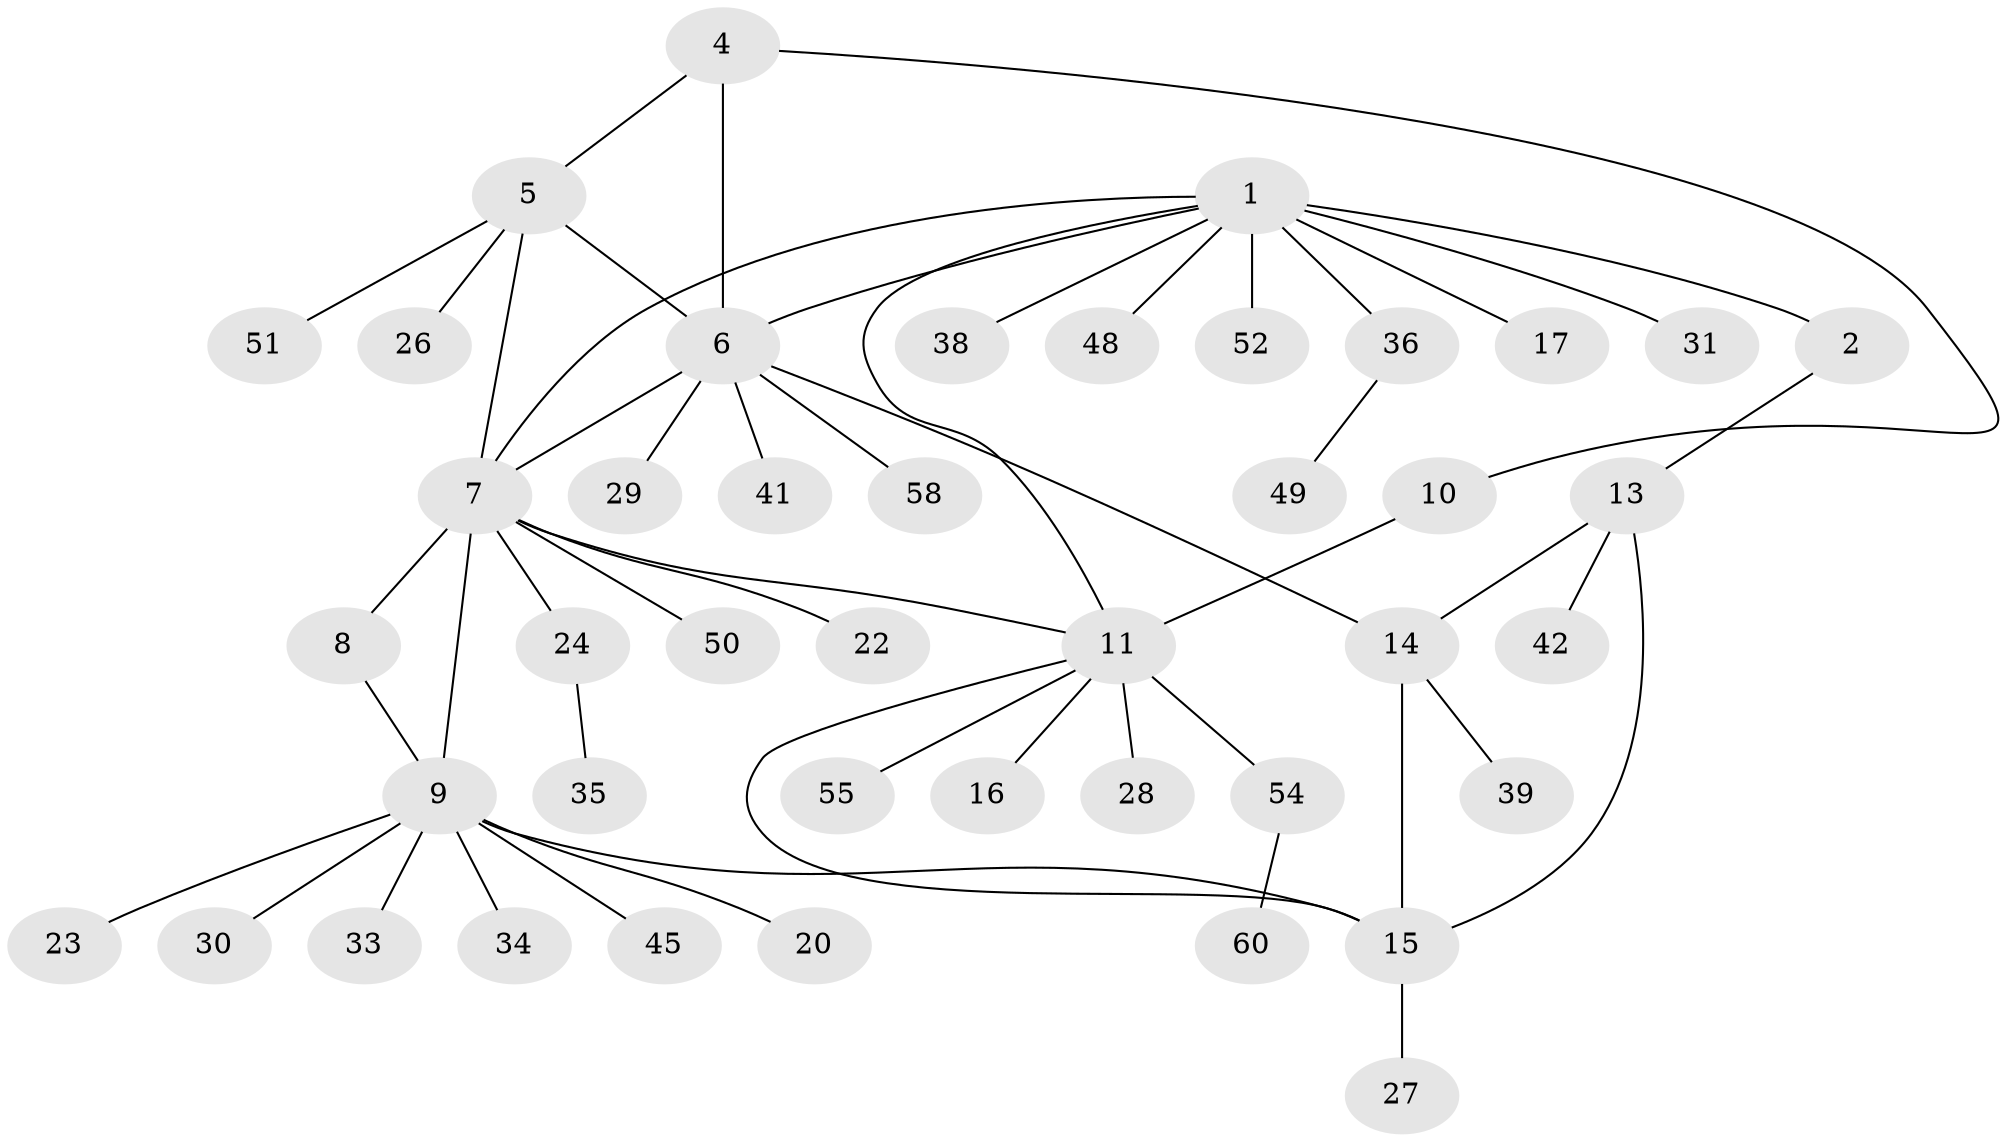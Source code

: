 // Generated by graph-tools (version 1.1) at 2025/52/02/27/25 19:52:21]
// undirected, 43 vertices, 52 edges
graph export_dot {
graph [start="1"]
  node [color=gray90,style=filled];
  1 [super="+3"];
  2;
  4;
  5 [super="+19"];
  6 [super="+21"];
  7 [super="+43"];
  8 [super="+57"];
  9 [super="+25"];
  10 [super="+46"];
  11 [super="+12"];
  13 [super="+40"];
  14 [super="+18"];
  15 [super="+44"];
  16;
  17;
  20 [super="+32"];
  22;
  23;
  24;
  26;
  27;
  28 [super="+47"];
  29 [super="+61"];
  30 [super="+56"];
  31;
  33;
  34;
  35 [super="+59"];
  36 [super="+37"];
  38;
  39;
  41;
  42;
  45;
  48;
  49;
  50 [super="+53"];
  51;
  52;
  54;
  55;
  58;
  60;
  1 -- 2 [weight=2];
  1 -- 11;
  1 -- 17;
  1 -- 36;
  1 -- 38;
  1 -- 6;
  1 -- 7;
  1 -- 48;
  1 -- 52;
  1 -- 31;
  2 -- 13;
  4 -- 5;
  4 -- 6;
  4 -- 10;
  5 -- 6;
  5 -- 7;
  5 -- 26;
  5 -- 51;
  6 -- 14;
  6 -- 29;
  6 -- 58;
  6 -- 41;
  6 -- 7;
  7 -- 8;
  7 -- 9;
  7 -- 22;
  7 -- 24;
  7 -- 11;
  7 -- 50;
  8 -- 9;
  9 -- 15;
  9 -- 20;
  9 -- 23;
  9 -- 30;
  9 -- 33;
  9 -- 34;
  9 -- 45;
  10 -- 11 [weight=2];
  11 -- 16;
  11 -- 28;
  11 -- 55;
  11 -- 54;
  11 -- 15;
  13 -- 14;
  13 -- 15;
  13 -- 42;
  14 -- 15;
  14 -- 39;
  15 -- 27;
  24 -- 35;
  36 -- 49;
  54 -- 60;
}
